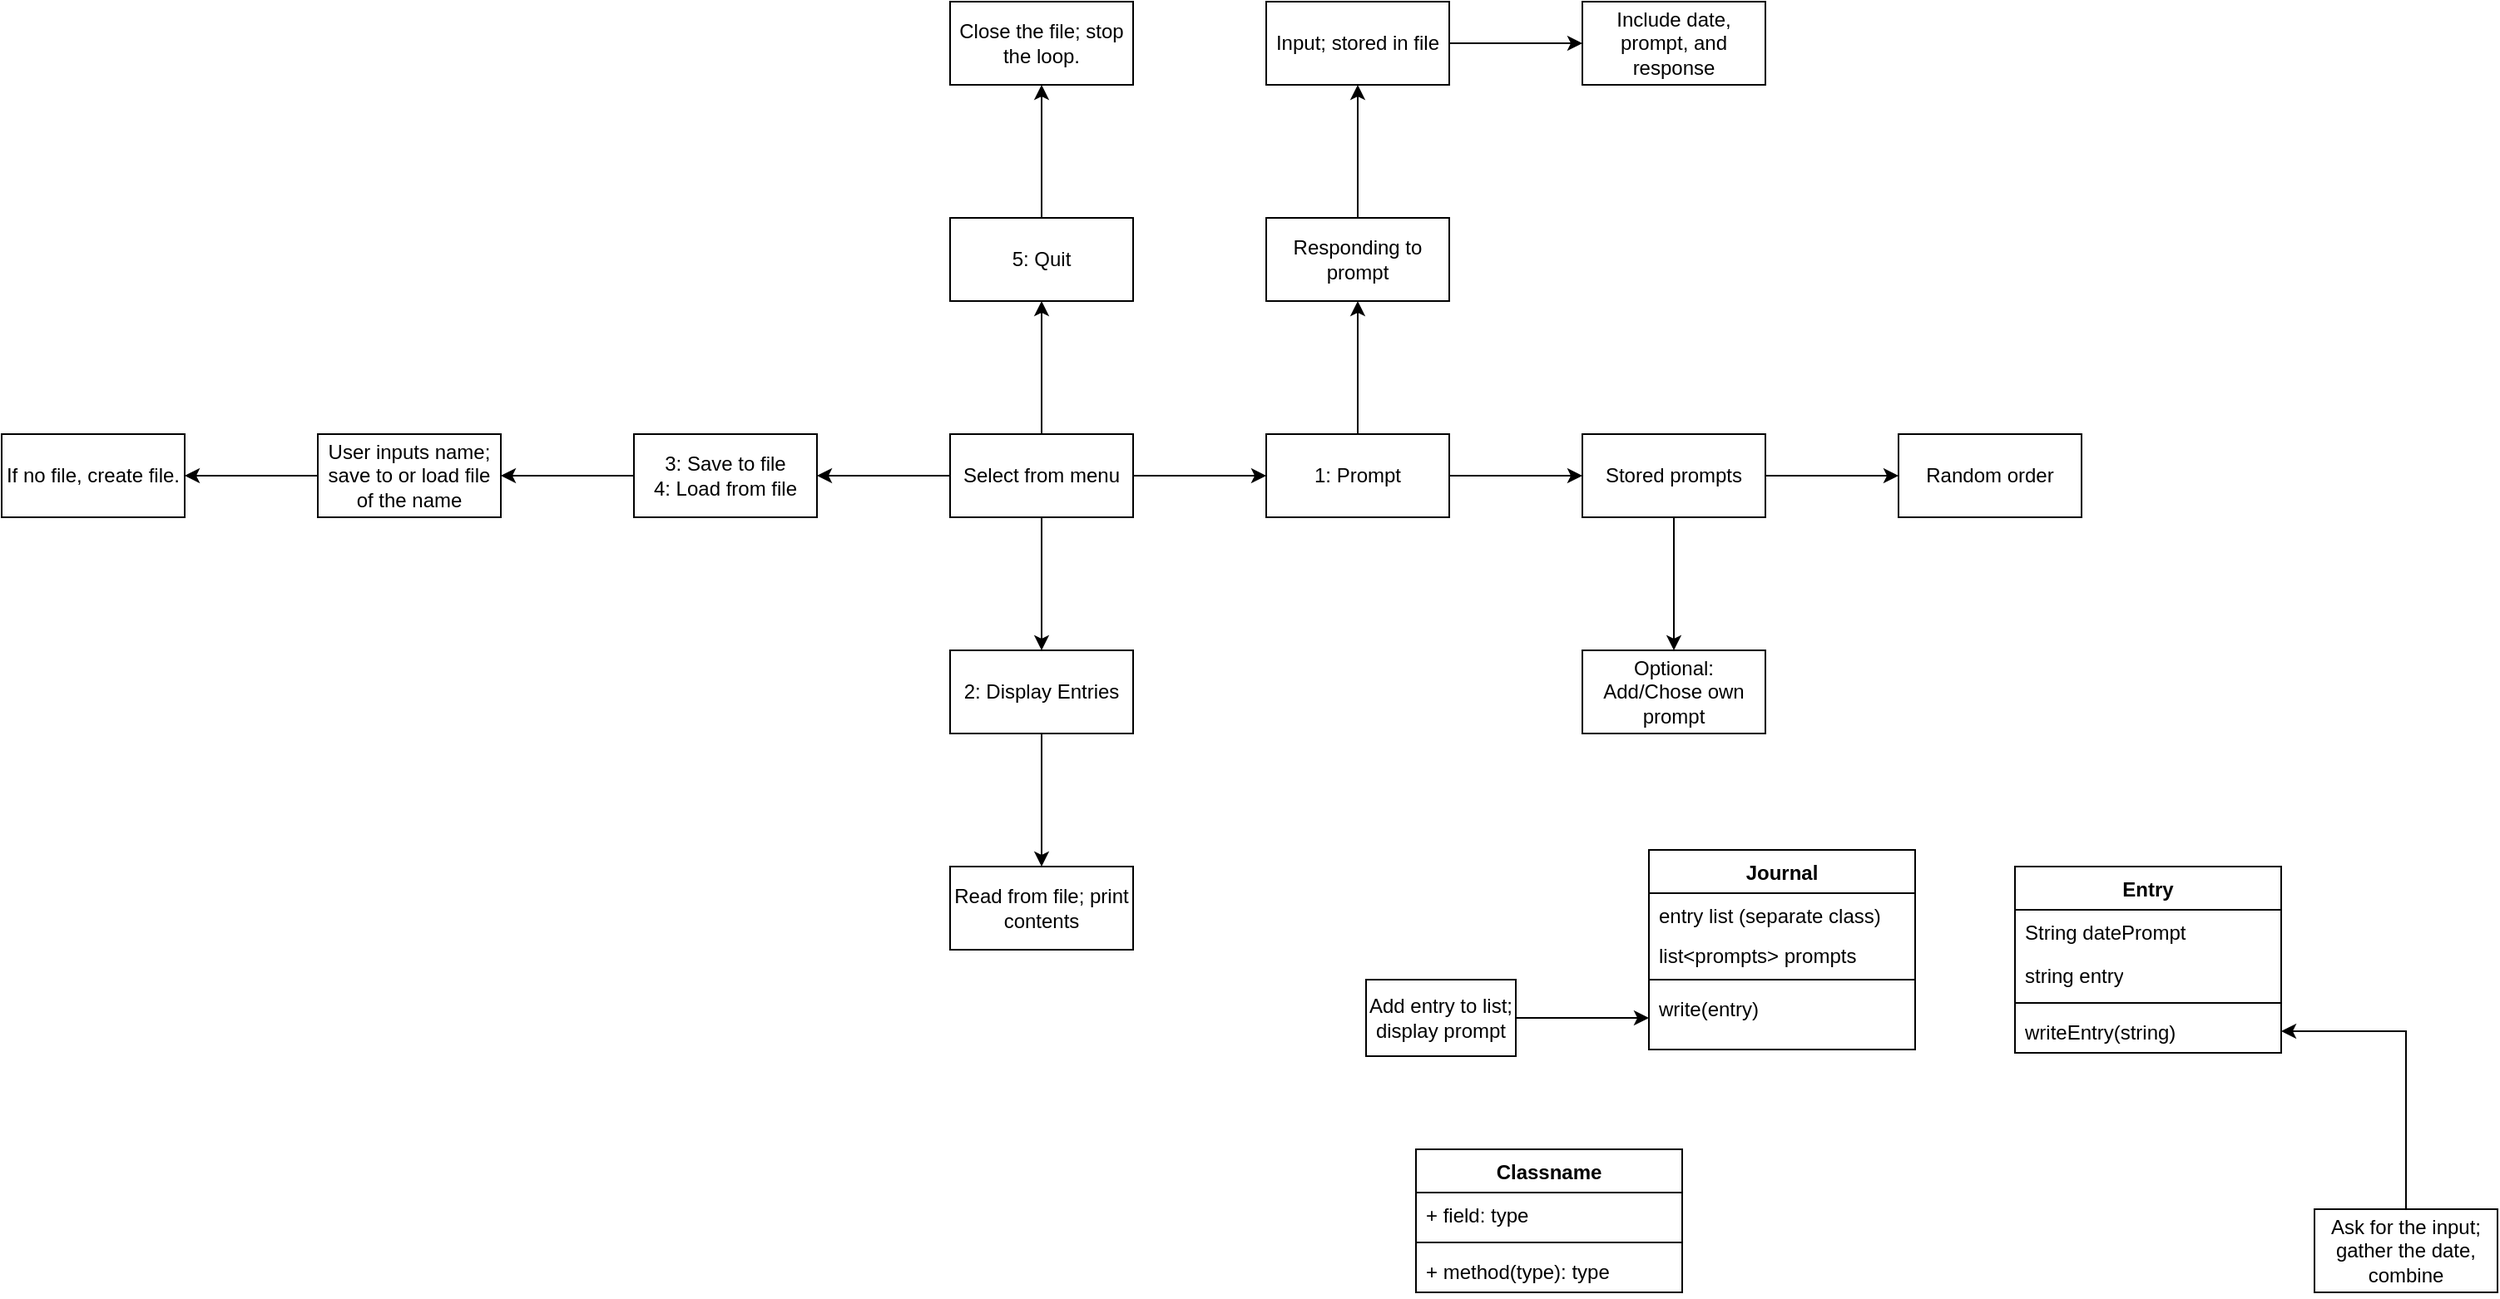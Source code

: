 <mxfile version="22.0.0" type="github">
  <diagram id="C5RBs43oDa-KdzZeNtuy" name="Page-1">
    <mxGraphModel dx="1994" dy="1798" grid="1" gridSize="10" guides="1" tooltips="1" connect="1" arrows="1" fold="1" page="1" pageScale="1" pageWidth="827" pageHeight="1169" math="0" shadow="0">
      <root>
        <mxCell id="WIyWlLk6GJQsqaUBKTNV-0" />
        <mxCell id="WIyWlLk6GJQsqaUBKTNV-1" parent="WIyWlLk6GJQsqaUBKTNV-0" />
        <mxCell id="idnOj9-_htJ4sINFF72s-0" value="Journal" style="swimlane;fontStyle=1;align=center;verticalAlign=top;childLayout=stackLayout;horizontal=1;startSize=26;horizontalStack=0;resizeParent=1;resizeParentMax=0;resizeLast=0;collapsible=1;marginBottom=0;whiteSpace=wrap;html=1;" vertex="1" parent="WIyWlLk6GJQsqaUBKTNV-1">
          <mxGeometry x="580" y="310" width="160" height="120" as="geometry" />
        </mxCell>
        <mxCell id="idnOj9-_htJ4sINFF72s-52" value="entry list (separate class)" style="text;strokeColor=none;fillColor=none;align=left;verticalAlign=top;spacingLeft=4;spacingRight=4;overflow=hidden;rotatable=0;points=[[0,0.5],[1,0.5]];portConstraint=eastwest;whiteSpace=wrap;html=1;" vertex="1" parent="idnOj9-_htJ4sINFF72s-0">
          <mxGeometry y="26" width="160" height="24" as="geometry" />
        </mxCell>
        <mxCell id="idnOj9-_htJ4sINFF72s-34" value="list&amp;lt;prompts&amp;gt; prompts" style="text;strokeColor=none;fillColor=none;align=left;verticalAlign=top;spacingLeft=4;spacingRight=4;overflow=hidden;rotatable=0;points=[[0,0.5],[1,0.5]];portConstraint=eastwest;whiteSpace=wrap;html=1;" vertex="1" parent="idnOj9-_htJ4sINFF72s-0">
          <mxGeometry y="50" width="160" height="24" as="geometry" />
        </mxCell>
        <mxCell id="idnOj9-_htJ4sINFF72s-2" value="" style="line;strokeWidth=1;fillColor=none;align=left;verticalAlign=middle;spacingTop=-1;spacingLeft=3;spacingRight=3;rotatable=0;labelPosition=right;points=[];portConstraint=eastwest;strokeColor=inherit;" vertex="1" parent="idnOj9-_htJ4sINFF72s-0">
          <mxGeometry y="74" width="160" height="8" as="geometry" />
        </mxCell>
        <mxCell id="idnOj9-_htJ4sINFF72s-35" value="write(entry)" style="text;strokeColor=none;fillColor=none;align=left;verticalAlign=top;spacingLeft=4;spacingRight=4;overflow=hidden;rotatable=0;points=[[0,0.5],[1,0.5]];portConstraint=eastwest;whiteSpace=wrap;html=1;" vertex="1" parent="idnOj9-_htJ4sINFF72s-0">
          <mxGeometry y="82" width="160" height="38" as="geometry" />
        </mxCell>
        <mxCell id="idnOj9-_htJ4sINFF72s-7" value="" style="edgeStyle=orthogonalEdgeStyle;rounded=0;orthogonalLoop=1;jettySize=auto;html=1;" edge="1" parent="WIyWlLk6GJQsqaUBKTNV-1" source="idnOj9-_htJ4sINFF72s-5" target="idnOj9-_htJ4sINFF72s-6">
          <mxGeometry relative="1" as="geometry" />
        </mxCell>
        <mxCell id="idnOj9-_htJ4sINFF72s-9" value="" style="edgeStyle=orthogonalEdgeStyle;rounded=0;orthogonalLoop=1;jettySize=auto;html=1;" edge="1" parent="WIyWlLk6GJQsqaUBKTNV-1" source="idnOj9-_htJ4sINFF72s-5" target="idnOj9-_htJ4sINFF72s-8">
          <mxGeometry relative="1" as="geometry" />
        </mxCell>
        <mxCell id="idnOj9-_htJ4sINFF72s-11" value="" style="edgeStyle=orthogonalEdgeStyle;rounded=0;orthogonalLoop=1;jettySize=auto;html=1;" edge="1" parent="WIyWlLk6GJQsqaUBKTNV-1" source="idnOj9-_htJ4sINFF72s-5" target="idnOj9-_htJ4sINFF72s-10">
          <mxGeometry relative="1" as="geometry" />
        </mxCell>
        <mxCell id="idnOj9-_htJ4sINFF72s-13" value="" style="edgeStyle=orthogonalEdgeStyle;rounded=0;orthogonalLoop=1;jettySize=auto;html=1;" edge="1" parent="WIyWlLk6GJQsqaUBKTNV-1" source="idnOj9-_htJ4sINFF72s-5" target="idnOj9-_htJ4sINFF72s-12">
          <mxGeometry relative="1" as="geometry" />
        </mxCell>
        <mxCell id="idnOj9-_htJ4sINFF72s-5" value="Select from menu" style="html=1;whiteSpace=wrap;" vertex="1" parent="WIyWlLk6GJQsqaUBKTNV-1">
          <mxGeometry x="160" y="60" width="110" height="50" as="geometry" />
        </mxCell>
        <mxCell id="idnOj9-_htJ4sINFF72s-15" value="" style="edgeStyle=orthogonalEdgeStyle;rounded=0;orthogonalLoop=1;jettySize=auto;html=1;" edge="1" parent="WIyWlLk6GJQsqaUBKTNV-1" source="idnOj9-_htJ4sINFF72s-6" target="idnOj9-_htJ4sINFF72s-14">
          <mxGeometry relative="1" as="geometry" />
        </mxCell>
        <mxCell id="idnOj9-_htJ4sINFF72s-21" value="" style="edgeStyle=orthogonalEdgeStyle;rounded=0;orthogonalLoop=1;jettySize=auto;html=1;" edge="1" parent="WIyWlLk6GJQsqaUBKTNV-1" source="idnOj9-_htJ4sINFF72s-6" target="idnOj9-_htJ4sINFF72s-20">
          <mxGeometry relative="1" as="geometry" />
        </mxCell>
        <mxCell id="idnOj9-_htJ4sINFF72s-6" value="1: Prompt" style="html=1;whiteSpace=wrap;" vertex="1" parent="WIyWlLk6GJQsqaUBKTNV-1">
          <mxGeometry x="350" y="60" width="110" height="50" as="geometry" />
        </mxCell>
        <mxCell id="idnOj9-_htJ4sINFF72s-25" value="" style="edgeStyle=orthogonalEdgeStyle;rounded=0;orthogonalLoop=1;jettySize=auto;html=1;" edge="1" parent="WIyWlLk6GJQsqaUBKTNV-1" source="idnOj9-_htJ4sINFF72s-8" target="idnOj9-_htJ4sINFF72s-24">
          <mxGeometry relative="1" as="geometry" />
        </mxCell>
        <mxCell id="idnOj9-_htJ4sINFF72s-8" value="2: Display Entries" style="html=1;whiteSpace=wrap;" vertex="1" parent="WIyWlLk6GJQsqaUBKTNV-1">
          <mxGeometry x="160" y="190" width="110" height="50" as="geometry" />
        </mxCell>
        <mxCell id="idnOj9-_htJ4sINFF72s-29" value="" style="edgeStyle=orthogonalEdgeStyle;rounded=0;orthogonalLoop=1;jettySize=auto;html=1;" edge="1" parent="WIyWlLk6GJQsqaUBKTNV-1" source="idnOj9-_htJ4sINFF72s-10" target="idnOj9-_htJ4sINFF72s-28">
          <mxGeometry relative="1" as="geometry" />
        </mxCell>
        <mxCell id="idnOj9-_htJ4sINFF72s-10" value="3: Save to file&lt;br&gt;4: Load from file" style="html=1;whiteSpace=wrap;" vertex="1" parent="WIyWlLk6GJQsqaUBKTNV-1">
          <mxGeometry x="-30" y="60" width="110" height="50" as="geometry" />
        </mxCell>
        <mxCell id="idnOj9-_htJ4sINFF72s-33" value="" style="edgeStyle=orthogonalEdgeStyle;rounded=0;orthogonalLoop=1;jettySize=auto;html=1;" edge="1" parent="WIyWlLk6GJQsqaUBKTNV-1" source="idnOj9-_htJ4sINFF72s-12" target="idnOj9-_htJ4sINFF72s-32">
          <mxGeometry relative="1" as="geometry" />
        </mxCell>
        <mxCell id="idnOj9-_htJ4sINFF72s-12" value="5: Quit" style="html=1;whiteSpace=wrap;" vertex="1" parent="WIyWlLk6GJQsqaUBKTNV-1">
          <mxGeometry x="160" y="-70" width="110" height="50" as="geometry" />
        </mxCell>
        <mxCell id="idnOj9-_htJ4sINFF72s-17" value="" style="edgeStyle=orthogonalEdgeStyle;rounded=0;orthogonalLoop=1;jettySize=auto;html=1;" edge="1" parent="WIyWlLk6GJQsqaUBKTNV-1" source="idnOj9-_htJ4sINFF72s-14" target="idnOj9-_htJ4sINFF72s-16">
          <mxGeometry relative="1" as="geometry" />
        </mxCell>
        <mxCell id="idnOj9-_htJ4sINFF72s-19" value="" style="edgeStyle=orthogonalEdgeStyle;rounded=0;orthogonalLoop=1;jettySize=auto;html=1;" edge="1" parent="WIyWlLk6GJQsqaUBKTNV-1" source="idnOj9-_htJ4sINFF72s-14" target="idnOj9-_htJ4sINFF72s-18">
          <mxGeometry relative="1" as="geometry" />
        </mxCell>
        <mxCell id="idnOj9-_htJ4sINFF72s-14" value="Stored prompts" style="html=1;whiteSpace=wrap;" vertex="1" parent="WIyWlLk6GJQsqaUBKTNV-1">
          <mxGeometry x="540" y="60" width="110" height="50" as="geometry" />
        </mxCell>
        <mxCell id="idnOj9-_htJ4sINFF72s-16" value="Random order" style="html=1;whiteSpace=wrap;" vertex="1" parent="WIyWlLk6GJQsqaUBKTNV-1">
          <mxGeometry x="730" y="60" width="110" height="50" as="geometry" />
        </mxCell>
        <mxCell id="idnOj9-_htJ4sINFF72s-18" value="Optional: Add/Chose own prompt" style="html=1;whiteSpace=wrap;" vertex="1" parent="WIyWlLk6GJQsqaUBKTNV-1">
          <mxGeometry x="540" y="190" width="110" height="50" as="geometry" />
        </mxCell>
        <mxCell id="idnOj9-_htJ4sINFF72s-23" value="" style="edgeStyle=orthogonalEdgeStyle;rounded=0;orthogonalLoop=1;jettySize=auto;html=1;" edge="1" parent="WIyWlLk6GJQsqaUBKTNV-1" source="idnOj9-_htJ4sINFF72s-20" target="idnOj9-_htJ4sINFF72s-22">
          <mxGeometry relative="1" as="geometry" />
        </mxCell>
        <mxCell id="idnOj9-_htJ4sINFF72s-20" value="Responding to prompt" style="html=1;whiteSpace=wrap;" vertex="1" parent="WIyWlLk6GJQsqaUBKTNV-1">
          <mxGeometry x="350" y="-70" width="110" height="50" as="geometry" />
        </mxCell>
        <mxCell id="idnOj9-_htJ4sINFF72s-27" value="" style="edgeStyle=orthogonalEdgeStyle;rounded=0;orthogonalLoop=1;jettySize=auto;html=1;" edge="1" parent="WIyWlLk6GJQsqaUBKTNV-1" source="idnOj9-_htJ4sINFF72s-22" target="idnOj9-_htJ4sINFF72s-26">
          <mxGeometry relative="1" as="geometry" />
        </mxCell>
        <mxCell id="idnOj9-_htJ4sINFF72s-22" value="Input; stored in file" style="html=1;whiteSpace=wrap;" vertex="1" parent="WIyWlLk6GJQsqaUBKTNV-1">
          <mxGeometry x="350" y="-200" width="110" height="50" as="geometry" />
        </mxCell>
        <mxCell id="idnOj9-_htJ4sINFF72s-24" value="Read from file; print contents" style="html=1;whiteSpace=wrap;" vertex="1" parent="WIyWlLk6GJQsqaUBKTNV-1">
          <mxGeometry x="160" y="320" width="110" height="50" as="geometry" />
        </mxCell>
        <mxCell id="idnOj9-_htJ4sINFF72s-26" value="Include date, prompt, and response" style="html=1;whiteSpace=wrap;" vertex="1" parent="WIyWlLk6GJQsqaUBKTNV-1">
          <mxGeometry x="540" y="-200" width="110" height="50" as="geometry" />
        </mxCell>
        <mxCell id="idnOj9-_htJ4sINFF72s-31" value="" style="edgeStyle=orthogonalEdgeStyle;rounded=0;orthogonalLoop=1;jettySize=auto;html=1;" edge="1" parent="WIyWlLk6GJQsqaUBKTNV-1" source="idnOj9-_htJ4sINFF72s-28" target="idnOj9-_htJ4sINFF72s-30">
          <mxGeometry relative="1" as="geometry" />
        </mxCell>
        <mxCell id="idnOj9-_htJ4sINFF72s-28" value="User inputs name; save to or load file of the name" style="html=1;whiteSpace=wrap;" vertex="1" parent="WIyWlLk6GJQsqaUBKTNV-1">
          <mxGeometry x="-220" y="60" width="110" height="50" as="geometry" />
        </mxCell>
        <mxCell id="idnOj9-_htJ4sINFF72s-30" value="If no file, create file." style="html=1;whiteSpace=wrap;" vertex="1" parent="WIyWlLk6GJQsqaUBKTNV-1">
          <mxGeometry x="-410" y="60" width="110" height="50" as="geometry" />
        </mxCell>
        <mxCell id="idnOj9-_htJ4sINFF72s-32" value="Close the file; stop the loop." style="html=1;whiteSpace=wrap;" vertex="1" parent="WIyWlLk6GJQsqaUBKTNV-1">
          <mxGeometry x="160" y="-200" width="110" height="50" as="geometry" />
        </mxCell>
        <mxCell id="idnOj9-_htJ4sINFF72s-36" value="Entry" style="swimlane;fontStyle=1;align=center;verticalAlign=top;childLayout=stackLayout;horizontal=1;startSize=26;horizontalStack=0;resizeParent=1;resizeParentMax=0;resizeLast=0;collapsible=1;marginBottom=0;whiteSpace=wrap;html=1;" vertex="1" parent="WIyWlLk6GJQsqaUBKTNV-1">
          <mxGeometry x="800" y="320" width="160" height="112" as="geometry" />
        </mxCell>
        <mxCell id="idnOj9-_htJ4sINFF72s-41" value="String datePrompt" style="text;strokeColor=none;fillColor=none;align=left;verticalAlign=top;spacingLeft=4;spacingRight=4;overflow=hidden;rotatable=0;points=[[0,0.5],[1,0.5]];portConstraint=eastwest;whiteSpace=wrap;html=1;" vertex="1" parent="idnOj9-_htJ4sINFF72s-36">
          <mxGeometry y="26" width="160" height="26" as="geometry" />
        </mxCell>
        <mxCell id="idnOj9-_htJ4sINFF72s-54" value="string entry" style="text;strokeColor=none;fillColor=none;align=left;verticalAlign=top;spacingLeft=4;spacingRight=4;overflow=hidden;rotatable=0;points=[[0,0.5],[1,0.5]];portConstraint=eastwest;whiteSpace=wrap;html=1;" vertex="1" parent="idnOj9-_htJ4sINFF72s-36">
          <mxGeometry y="52" width="160" height="26" as="geometry" />
        </mxCell>
        <mxCell id="idnOj9-_htJ4sINFF72s-38" value="" style="line;strokeWidth=1;fillColor=none;align=left;verticalAlign=middle;spacingTop=-1;spacingLeft=3;spacingRight=3;rotatable=0;labelPosition=right;points=[];portConstraint=eastwest;strokeColor=inherit;" vertex="1" parent="idnOj9-_htJ4sINFF72s-36">
          <mxGeometry y="78" width="160" height="8" as="geometry" />
        </mxCell>
        <mxCell id="idnOj9-_htJ4sINFF72s-39" value="writeEntry(string)" style="text;strokeColor=none;fillColor=none;align=left;verticalAlign=top;spacingLeft=4;spacingRight=4;overflow=hidden;rotatable=0;points=[[0,0.5],[1,0.5]];portConstraint=eastwest;whiteSpace=wrap;html=1;" vertex="1" parent="idnOj9-_htJ4sINFF72s-36">
          <mxGeometry y="86" width="160" height="26" as="geometry" />
        </mxCell>
        <mxCell id="idnOj9-_htJ4sINFF72s-42" value="Classname" style="swimlane;fontStyle=1;align=center;verticalAlign=top;childLayout=stackLayout;horizontal=1;startSize=26;horizontalStack=0;resizeParent=1;resizeParentMax=0;resizeLast=0;collapsible=1;marginBottom=0;whiteSpace=wrap;html=1;" vertex="1" parent="WIyWlLk6GJQsqaUBKTNV-1">
          <mxGeometry x="440" y="490" width="160" height="86" as="geometry" />
        </mxCell>
        <mxCell id="idnOj9-_htJ4sINFF72s-43" value="+ field: type" style="text;strokeColor=none;fillColor=none;align=left;verticalAlign=top;spacingLeft=4;spacingRight=4;overflow=hidden;rotatable=0;points=[[0,0.5],[1,0.5]];portConstraint=eastwest;whiteSpace=wrap;html=1;" vertex="1" parent="idnOj9-_htJ4sINFF72s-42">
          <mxGeometry y="26" width="160" height="26" as="geometry" />
        </mxCell>
        <mxCell id="idnOj9-_htJ4sINFF72s-44" value="" style="line;strokeWidth=1;fillColor=none;align=left;verticalAlign=middle;spacingTop=-1;spacingLeft=3;spacingRight=3;rotatable=0;labelPosition=right;points=[];portConstraint=eastwest;strokeColor=inherit;" vertex="1" parent="idnOj9-_htJ4sINFF72s-42">
          <mxGeometry y="52" width="160" height="8" as="geometry" />
        </mxCell>
        <mxCell id="idnOj9-_htJ4sINFF72s-45" value="+ method(type): type" style="text;strokeColor=none;fillColor=none;align=left;verticalAlign=top;spacingLeft=4;spacingRight=4;overflow=hidden;rotatable=0;points=[[0,0.5],[1,0.5]];portConstraint=eastwest;whiteSpace=wrap;html=1;" vertex="1" parent="idnOj9-_htJ4sINFF72s-42">
          <mxGeometry y="60" width="160" height="26" as="geometry" />
        </mxCell>
        <mxCell id="idnOj9-_htJ4sINFF72s-47" value="" style="edgeStyle=orthogonalEdgeStyle;rounded=0;orthogonalLoop=1;jettySize=auto;html=1;" edge="1" parent="WIyWlLk6GJQsqaUBKTNV-1" source="idnOj9-_htJ4sINFF72s-46" target="idnOj9-_htJ4sINFF72s-39">
          <mxGeometry relative="1" as="geometry" />
        </mxCell>
        <mxCell id="idnOj9-_htJ4sINFF72s-46" value="Ask for the input; gather the date, combine" style="html=1;whiteSpace=wrap;" vertex="1" parent="WIyWlLk6GJQsqaUBKTNV-1">
          <mxGeometry x="980" y="526" width="110" height="50" as="geometry" />
        </mxCell>
        <mxCell id="idnOj9-_htJ4sINFF72s-49" value="" style="edgeStyle=orthogonalEdgeStyle;rounded=0;orthogonalLoop=1;jettySize=auto;html=1;" edge="1" parent="WIyWlLk6GJQsqaUBKTNV-1" source="idnOj9-_htJ4sINFF72s-48" target="idnOj9-_htJ4sINFF72s-35">
          <mxGeometry relative="1" as="geometry" />
        </mxCell>
        <mxCell id="idnOj9-_htJ4sINFF72s-48" value="Add entry to list; display prompt" style="html=1;whiteSpace=wrap;" vertex="1" parent="WIyWlLk6GJQsqaUBKTNV-1">
          <mxGeometry x="410" y="388" width="90" height="46" as="geometry" />
        </mxCell>
      </root>
    </mxGraphModel>
  </diagram>
</mxfile>
